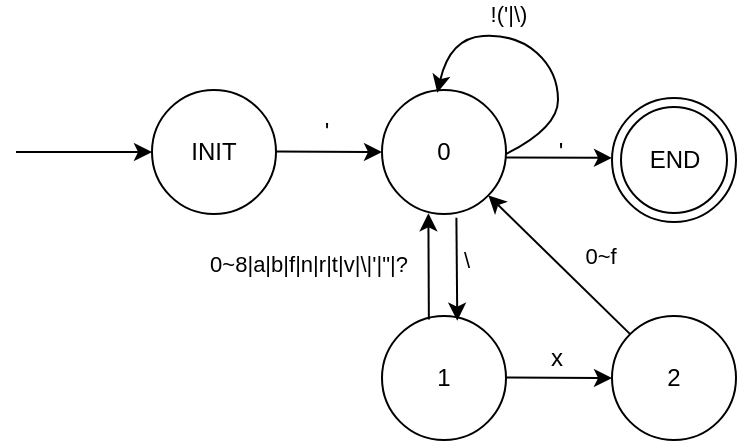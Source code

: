 <mxfile version="20.8.20" type="github">
  <diagram name="第 1 页" id="1Hu0rR5MAEPpTLeVat40">
    <mxGraphModel dx="535" dy="282" grid="0" gridSize="10" guides="1" tooltips="1" connect="1" arrows="1" fold="1" page="1" pageScale="1" pageWidth="827" pageHeight="1169" math="0" shadow="0">
      <root>
        <mxCell id="0" />
        <mxCell id="1" parent="0" />
        <mxCell id="Ugb7wUQW9oK9LGEoKZRi-2" value="INIT" style="ellipse;whiteSpace=wrap;html=1;aspect=fixed;" vertex="1" parent="1">
          <mxGeometry x="139" y="193" width="62" height="62" as="geometry" />
        </mxCell>
        <mxCell id="Ugb7wUQW9oK9LGEoKZRi-3" value="0" style="ellipse;whiteSpace=wrap;html=1;aspect=fixed;" vertex="1" parent="1">
          <mxGeometry x="254" y="193" width="62" height="62" as="geometry" />
        </mxCell>
        <mxCell id="Ugb7wUQW9oK9LGEoKZRi-4" value="" style="endArrow=classic;html=1;rounded=0;" edge="1" parent="1">
          <mxGeometry width="50" height="50" relative="1" as="geometry">
            <mxPoint x="71" y="224" as="sourcePoint" />
            <mxPoint x="139" y="224" as="targetPoint" />
          </mxGeometry>
        </mxCell>
        <mxCell id="Ugb7wUQW9oK9LGEoKZRi-5" value="" style="endArrow=classic;html=1;rounded=0;entryX=0;entryY=0.5;entryDx=0;entryDy=0;" edge="1" parent="1" target="Ugb7wUQW9oK9LGEoKZRi-3">
          <mxGeometry width="50" height="50" relative="1" as="geometry">
            <mxPoint x="201" y="223.76" as="sourcePoint" />
            <mxPoint x="269" y="223.76" as="targetPoint" />
          </mxGeometry>
        </mxCell>
        <mxCell id="Ugb7wUQW9oK9LGEoKZRi-6" value="&#39;" style="text;html=1;align=center;verticalAlign=middle;resizable=0;points=[];autosize=1;strokeColor=none;fillColor=none;" vertex="1" parent="1">
          <mxGeometry x="216" y="201" width="20" height="26" as="geometry" />
        </mxCell>
        <mxCell id="Ugb7wUQW9oK9LGEoKZRi-7" value="" style="curved=1;endArrow=classic;html=1;rounded=0;entryX=0.446;entryY=0.022;entryDx=0;entryDy=0;entryPerimeter=0;" edge="1" parent="1" target="Ugb7wUQW9oK9LGEoKZRi-3">
          <mxGeometry width="50" height="50" relative="1" as="geometry">
            <mxPoint x="316" y="225" as="sourcePoint" />
            <mxPoint x="366" y="175" as="targetPoint" />
            <Array as="points">
              <mxPoint x="342" y="212" />
              <mxPoint x="342" y="184" />
              <mxPoint x="321" y="165" />
              <mxPoint x="288" y="167" />
            </Array>
          </mxGeometry>
        </mxCell>
        <mxCell id="Ugb7wUQW9oK9LGEoKZRi-8" value="!(&#39;|\)" style="edgeLabel;html=1;align=center;verticalAlign=middle;resizable=0;points=[];" vertex="1" connectable="0" parent="Ugb7wUQW9oK9LGEoKZRi-7">
          <mxGeometry x="0.323" y="-2" relative="1" as="geometry">
            <mxPoint x="7" y="-9" as="offset" />
          </mxGeometry>
        </mxCell>
        <mxCell id="Ugb7wUQW9oK9LGEoKZRi-10" value="1" style="ellipse;whiteSpace=wrap;html=1;aspect=fixed;" vertex="1" parent="1">
          <mxGeometry x="254" y="306" width="62" height="62" as="geometry" />
        </mxCell>
        <mxCell id="Ugb7wUQW9oK9LGEoKZRi-11" value="" style="endArrow=classic;html=1;rounded=0;exitX=0.6;exitY=1.031;exitDx=0;exitDy=0;exitPerimeter=0;entryX=0.607;entryY=0.038;entryDx=0;entryDy=0;entryPerimeter=0;" edge="1" parent="1" target="Ugb7wUQW9oK9LGEoKZRi-10" source="Ugb7wUQW9oK9LGEoKZRi-3">
          <mxGeometry width="50" height="50" relative="1" as="geometry">
            <mxPoint x="201" y="336.76" as="sourcePoint" />
            <mxPoint x="269" y="336.76" as="targetPoint" />
          </mxGeometry>
        </mxCell>
        <mxCell id="Ugb7wUQW9oK9LGEoKZRi-15" value="\" style="edgeLabel;html=1;align=center;verticalAlign=middle;resizable=0;points=[];" vertex="1" connectable="0" parent="Ugb7wUQW9oK9LGEoKZRi-11">
          <mxGeometry x="-0.419" relative="1" as="geometry">
            <mxPoint x="4" y="6" as="offset" />
          </mxGeometry>
        </mxCell>
        <mxCell id="Ugb7wUQW9oK9LGEoKZRi-16" value="2" style="ellipse;whiteSpace=wrap;html=1;aspect=fixed;" vertex="1" parent="1">
          <mxGeometry x="369" y="306" width="62" height="62" as="geometry" />
        </mxCell>
        <mxCell id="Ugb7wUQW9oK9LGEoKZRi-17" value="" style="endArrow=classic;html=1;rounded=0;entryX=0;entryY=0.5;entryDx=0;entryDy=0;" edge="1" parent="1" target="Ugb7wUQW9oK9LGEoKZRi-16">
          <mxGeometry width="50" height="50" relative="1" as="geometry">
            <mxPoint x="316" y="336.76" as="sourcePoint" />
            <mxPoint x="384" y="336.76" as="targetPoint" />
          </mxGeometry>
        </mxCell>
        <mxCell id="Ugb7wUQW9oK9LGEoKZRi-18" value="x" style="text;html=1;align=center;verticalAlign=middle;resizable=0;points=[];autosize=1;strokeColor=none;fillColor=none;" vertex="1" parent="1">
          <mxGeometry x="329" y="314" width="24" height="26" as="geometry" />
        </mxCell>
        <mxCell id="Ugb7wUQW9oK9LGEoKZRi-22" value="" style="endArrow=classic;html=1;rounded=0;exitX=0.378;exitY=0.028;exitDx=0;exitDy=0;exitPerimeter=0;entryX=0.374;entryY=0.994;entryDx=0;entryDy=0;entryPerimeter=0;" edge="1" parent="1" source="Ugb7wUQW9oK9LGEoKZRi-10" target="Ugb7wUQW9oK9LGEoKZRi-3">
          <mxGeometry width="50" height="50" relative="1" as="geometry">
            <mxPoint x="322" y="260" as="sourcePoint" />
            <mxPoint x="322" y="314" as="targetPoint" />
          </mxGeometry>
        </mxCell>
        <mxCell id="Ugb7wUQW9oK9LGEoKZRi-23" value="0~8|a|b|f|n|r|t|v|\|&#39;|&quot;|?" style="edgeLabel;html=1;align=center;verticalAlign=middle;resizable=0;points=[];" vertex="1" connectable="0" parent="Ugb7wUQW9oK9LGEoKZRi-22">
          <mxGeometry x="-0.419" relative="1" as="geometry">
            <mxPoint x="-61" y="-12" as="offset" />
          </mxGeometry>
        </mxCell>
        <mxCell id="Ugb7wUQW9oK9LGEoKZRi-24" value="" style="endArrow=classic;html=1;rounded=0;exitX=0;exitY=0;exitDx=0;exitDy=0;" edge="1" parent="1" source="Ugb7wUQW9oK9LGEoKZRi-16" target="Ugb7wUQW9oK9LGEoKZRi-3">
          <mxGeometry width="50" height="50" relative="1" as="geometry">
            <mxPoint x="387" y="277" as="sourcePoint" />
            <mxPoint x="440" y="277.24" as="targetPoint" />
          </mxGeometry>
        </mxCell>
        <mxCell id="Ugb7wUQW9oK9LGEoKZRi-25" value="0~f" style="edgeLabel;html=1;align=center;verticalAlign=middle;resizable=0;points=[];" vertex="1" connectable="0" parent="Ugb7wUQW9oK9LGEoKZRi-24">
          <mxGeometry x="-0.079" y="-1" relative="1" as="geometry">
            <mxPoint x="16" y="-7" as="offset" />
          </mxGeometry>
        </mxCell>
        <mxCell id="Ugb7wUQW9oK9LGEoKZRi-26" value="" style="endArrow=classic;html=1;rounded=0;entryX=0;entryY=0.5;entryDx=0;entryDy=0;" edge="1" parent="1">
          <mxGeometry width="50" height="50" relative="1" as="geometry">
            <mxPoint x="316" y="226.72" as="sourcePoint" />
            <mxPoint x="369" y="226.96" as="targetPoint" />
          </mxGeometry>
        </mxCell>
        <mxCell id="Ugb7wUQW9oK9LGEoKZRi-27" value="&#39;" style="text;html=1;align=center;verticalAlign=middle;resizable=0;points=[];autosize=1;strokeColor=none;fillColor=none;" vertex="1" parent="1">
          <mxGeometry x="333" y="211" width="20" height="26" as="geometry" />
        </mxCell>
        <mxCell id="Ugb7wUQW9oK9LGEoKZRi-28" value="2" style="ellipse;whiteSpace=wrap;html=1;aspect=fixed;" vertex="1" parent="1">
          <mxGeometry x="369" y="197" width="62" height="62" as="geometry" />
        </mxCell>
        <mxCell id="Ugb7wUQW9oK9LGEoKZRi-29" value="END" style="ellipse;whiteSpace=wrap;html=1;aspect=fixed;" vertex="1" parent="1">
          <mxGeometry x="373.5" y="201.5" width="53" height="53" as="geometry" />
        </mxCell>
      </root>
    </mxGraphModel>
  </diagram>
</mxfile>
